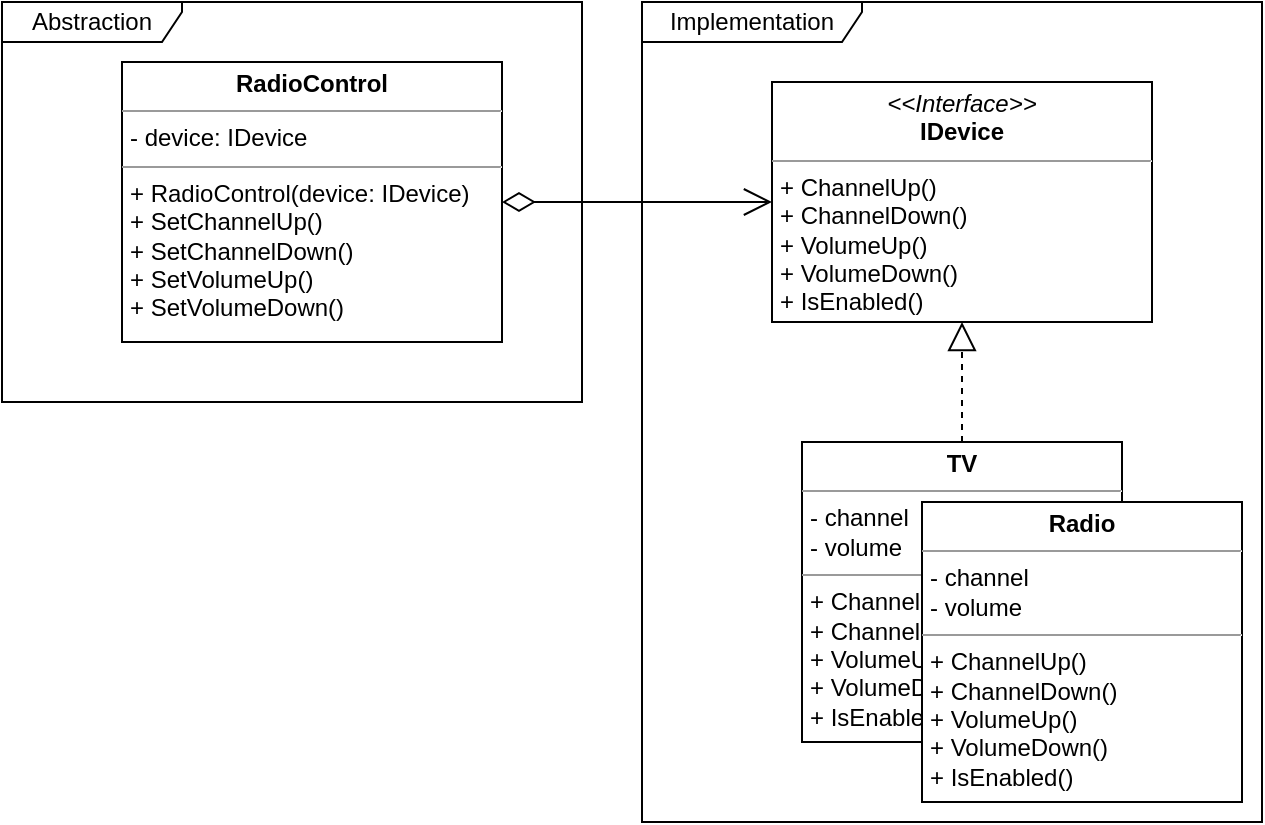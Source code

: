 <mxfile version="20.8.5" type="device"><diagram id="cX4pvfMyXFR_Iv91733w" name="Page-1"><mxGraphModel dx="1430" dy="782" grid="1" gridSize="10" guides="1" tooltips="1" connect="1" arrows="1" fold="1" page="1" pageScale="1" pageWidth="827" pageHeight="1169" math="0" shadow="0"><root><mxCell id="0"/><mxCell id="1" parent="0"/><mxCell id="qSIf_Xf-AimSMKCUDj-K-1" value="&lt;p style=&quot;margin:0px;margin-top:4px;text-align:center;&quot;&gt;&lt;i&gt;&amp;lt;&amp;lt;Interface&amp;gt;&amp;gt;&lt;/i&gt;&lt;br&gt;&lt;b&gt;IDevice&lt;/b&gt;&lt;/p&gt;&lt;hr size=&quot;1&quot;&gt;&lt;p style=&quot;margin:0px;margin-left:4px;&quot;&gt;&lt;/p&gt;&lt;p style=&quot;margin:0px;margin-left:4px;&quot;&gt;+ ChannelUp()&lt;br&gt;+ ChannelDown()&lt;/p&gt;&lt;p style=&quot;margin:0px;margin-left:4px;&quot;&gt;+ VolumeUp()&lt;/p&gt;&lt;p style=&quot;margin:0px;margin-left:4px;&quot;&gt;+ VolumeDown()&lt;/p&gt;&lt;p style=&quot;margin:0px;margin-left:4px;&quot;&gt;+ IsEnabled()&lt;/p&gt;" style="verticalAlign=top;align=left;overflow=fill;fontSize=12;fontFamily=Helvetica;html=1;" vertex="1" parent="1"><mxGeometry x="495" y="140" width="190" height="120" as="geometry"/></mxCell><mxCell id="qSIf_Xf-AimSMKCUDj-K-2" value="&lt;p style=&quot;margin:0px;margin-top:4px;text-align:center;&quot;&gt;&lt;b&gt;TV&lt;/b&gt;&lt;/p&gt;&lt;hr size=&quot;1&quot;&gt;&lt;p style=&quot;margin:0px;margin-left:4px;&quot;&gt;- channel&lt;/p&gt;&lt;p style=&quot;margin:0px;margin-left:4px;&quot;&gt;- volume&lt;/p&gt;&lt;hr size=&quot;1&quot;&gt;&lt;p style=&quot;border-color: var(--border-color); margin: 0px 0px 0px 4px;&quot;&gt;+ ChannelUp()&lt;br style=&quot;border-color: var(--border-color);&quot;&gt;+ ChannelDown()&lt;/p&gt;&lt;p style=&quot;border-color: var(--border-color); margin: 0px 0px 0px 4px;&quot;&gt;+ VolumeUp()&lt;/p&gt;&lt;p style=&quot;border-color: var(--border-color); margin: 0px 0px 0px 4px;&quot;&gt;+ VolumeDown()&lt;/p&gt;&lt;p style=&quot;border-color: var(--border-color); margin: 0px 0px 0px 4px;&quot;&gt;+ IsEnabled()&lt;br&gt;&lt;/p&gt;" style="verticalAlign=top;align=left;overflow=fill;fontSize=12;fontFamily=Helvetica;html=1;" vertex="1" parent="1"><mxGeometry x="510" y="320" width="160" height="150" as="geometry"/></mxCell><mxCell id="qSIf_Xf-AimSMKCUDj-K-3" value="&lt;p style=&quot;margin:0px;margin-top:4px;text-align:center;&quot;&gt;&lt;b&gt;Radio&lt;/b&gt;&lt;/p&gt;&lt;hr size=&quot;1&quot;&gt;&lt;p style=&quot;margin:0px;margin-left:4px;&quot;&gt;- channel&lt;/p&gt;&lt;p style=&quot;margin:0px;margin-left:4px;&quot;&gt;- volume&lt;/p&gt;&lt;hr size=&quot;1&quot;&gt;&lt;p style=&quot;border-color: var(--border-color); margin: 0px 0px 0px 4px;&quot;&gt;+ ChannelUp()&lt;br style=&quot;border-color: var(--border-color);&quot;&gt;+ ChannelDown()&lt;/p&gt;&lt;p style=&quot;border-color: var(--border-color); margin: 0px 0px 0px 4px;&quot;&gt;+ VolumeUp()&lt;/p&gt;&lt;p style=&quot;border-color: var(--border-color); margin: 0px 0px 0px 4px;&quot;&gt;+ VolumeDown()&lt;/p&gt;&lt;p style=&quot;border-color: var(--border-color); margin: 0px 0px 0px 4px;&quot;&gt;+ IsEnabled()&lt;br&gt;&lt;/p&gt;" style="verticalAlign=top;align=left;overflow=fill;fontSize=12;fontFamily=Helvetica;html=1;" vertex="1" parent="1"><mxGeometry x="570" y="350" width="160" height="150" as="geometry"/></mxCell><mxCell id="qSIf_Xf-AimSMKCUDj-K-4" value="" style="endArrow=block;dashed=1;endFill=0;endSize=12;html=1;rounded=0;entryX=0.5;entryY=1;entryDx=0;entryDy=0;" edge="1" parent="1" source="qSIf_Xf-AimSMKCUDj-K-2" target="qSIf_Xf-AimSMKCUDj-K-1"><mxGeometry width="160" relative="1" as="geometry"><mxPoint x="330" y="580" as="sourcePoint"/><mxPoint x="490" y="580" as="targetPoint"/></mxGeometry></mxCell><mxCell id="qSIf_Xf-AimSMKCUDj-K-6" value="&lt;p style=&quot;margin:0px;margin-top:4px;text-align:center;&quot;&gt;&lt;b&gt;RadioControl&lt;/b&gt;&lt;/p&gt;&lt;hr size=&quot;1&quot;&gt;&lt;p style=&quot;margin:0px;margin-left:4px;&quot;&gt;- device: IDevice&lt;/p&gt;&lt;hr size=&quot;1&quot;&gt;&lt;p style=&quot;margin:0px;margin-left:4px;&quot;&gt;+ RadioControl(device: IDevice&lt;span style=&quot;background-color: initial;&quot;&gt;)&lt;/span&gt;&lt;/p&gt;&lt;p style=&quot;margin:0px;margin-left:4px;&quot;&gt;&lt;span style=&quot;background-color: initial;&quot;&gt;+ SetChannelUp()&lt;/span&gt;&lt;/p&gt;&lt;p style=&quot;margin:0px;margin-left:4px;&quot;&gt;+ SetChannelDown()&lt;span style=&quot;background-color: initial;&quot;&gt;&lt;br&gt;&lt;/span&gt;&lt;/p&gt;&lt;p style=&quot;margin:0px;margin-left:4px;&quot;&gt;+ SetVolumeUp()&lt;/p&gt;&lt;p style=&quot;margin:0px;margin-left:4px;&quot;&gt;+ SetVolumeDown()&lt;/p&gt;" style="verticalAlign=top;align=left;overflow=fill;fontSize=12;fontFamily=Helvetica;html=1;" vertex="1" parent="1"><mxGeometry x="170" y="130" width="190" height="140" as="geometry"/></mxCell><mxCell id="qSIf_Xf-AimSMKCUDj-K-7" value="" style="endArrow=open;html=1;endSize=12;startArrow=diamondThin;startSize=14;startFill=0;edgeStyle=orthogonalEdgeStyle;align=left;verticalAlign=bottom;rounded=0;exitX=1;exitY=0.5;exitDx=0;exitDy=0;" edge="1" parent="1" source="qSIf_Xf-AimSMKCUDj-K-6" target="qSIf_Xf-AimSMKCUDj-K-1"><mxGeometry x="-1" y="3" relative="1" as="geometry"><mxPoint x="330" y="380" as="sourcePoint"/><mxPoint x="490" y="380" as="targetPoint"/></mxGeometry></mxCell><mxCell id="qSIf_Xf-AimSMKCUDj-K-8" value="Abstraction" style="shape=umlFrame;whiteSpace=wrap;html=1;width=90;height=20;" vertex="1" parent="1"><mxGeometry x="110" y="100" width="290" height="200" as="geometry"/></mxCell><mxCell id="qSIf_Xf-AimSMKCUDj-K-9" value="Implementation" style="shape=umlFrame;whiteSpace=wrap;html=1;width=110;height=20;" vertex="1" parent="1"><mxGeometry x="430" y="100" width="310" height="410" as="geometry"/></mxCell></root></mxGraphModel></diagram></mxfile>